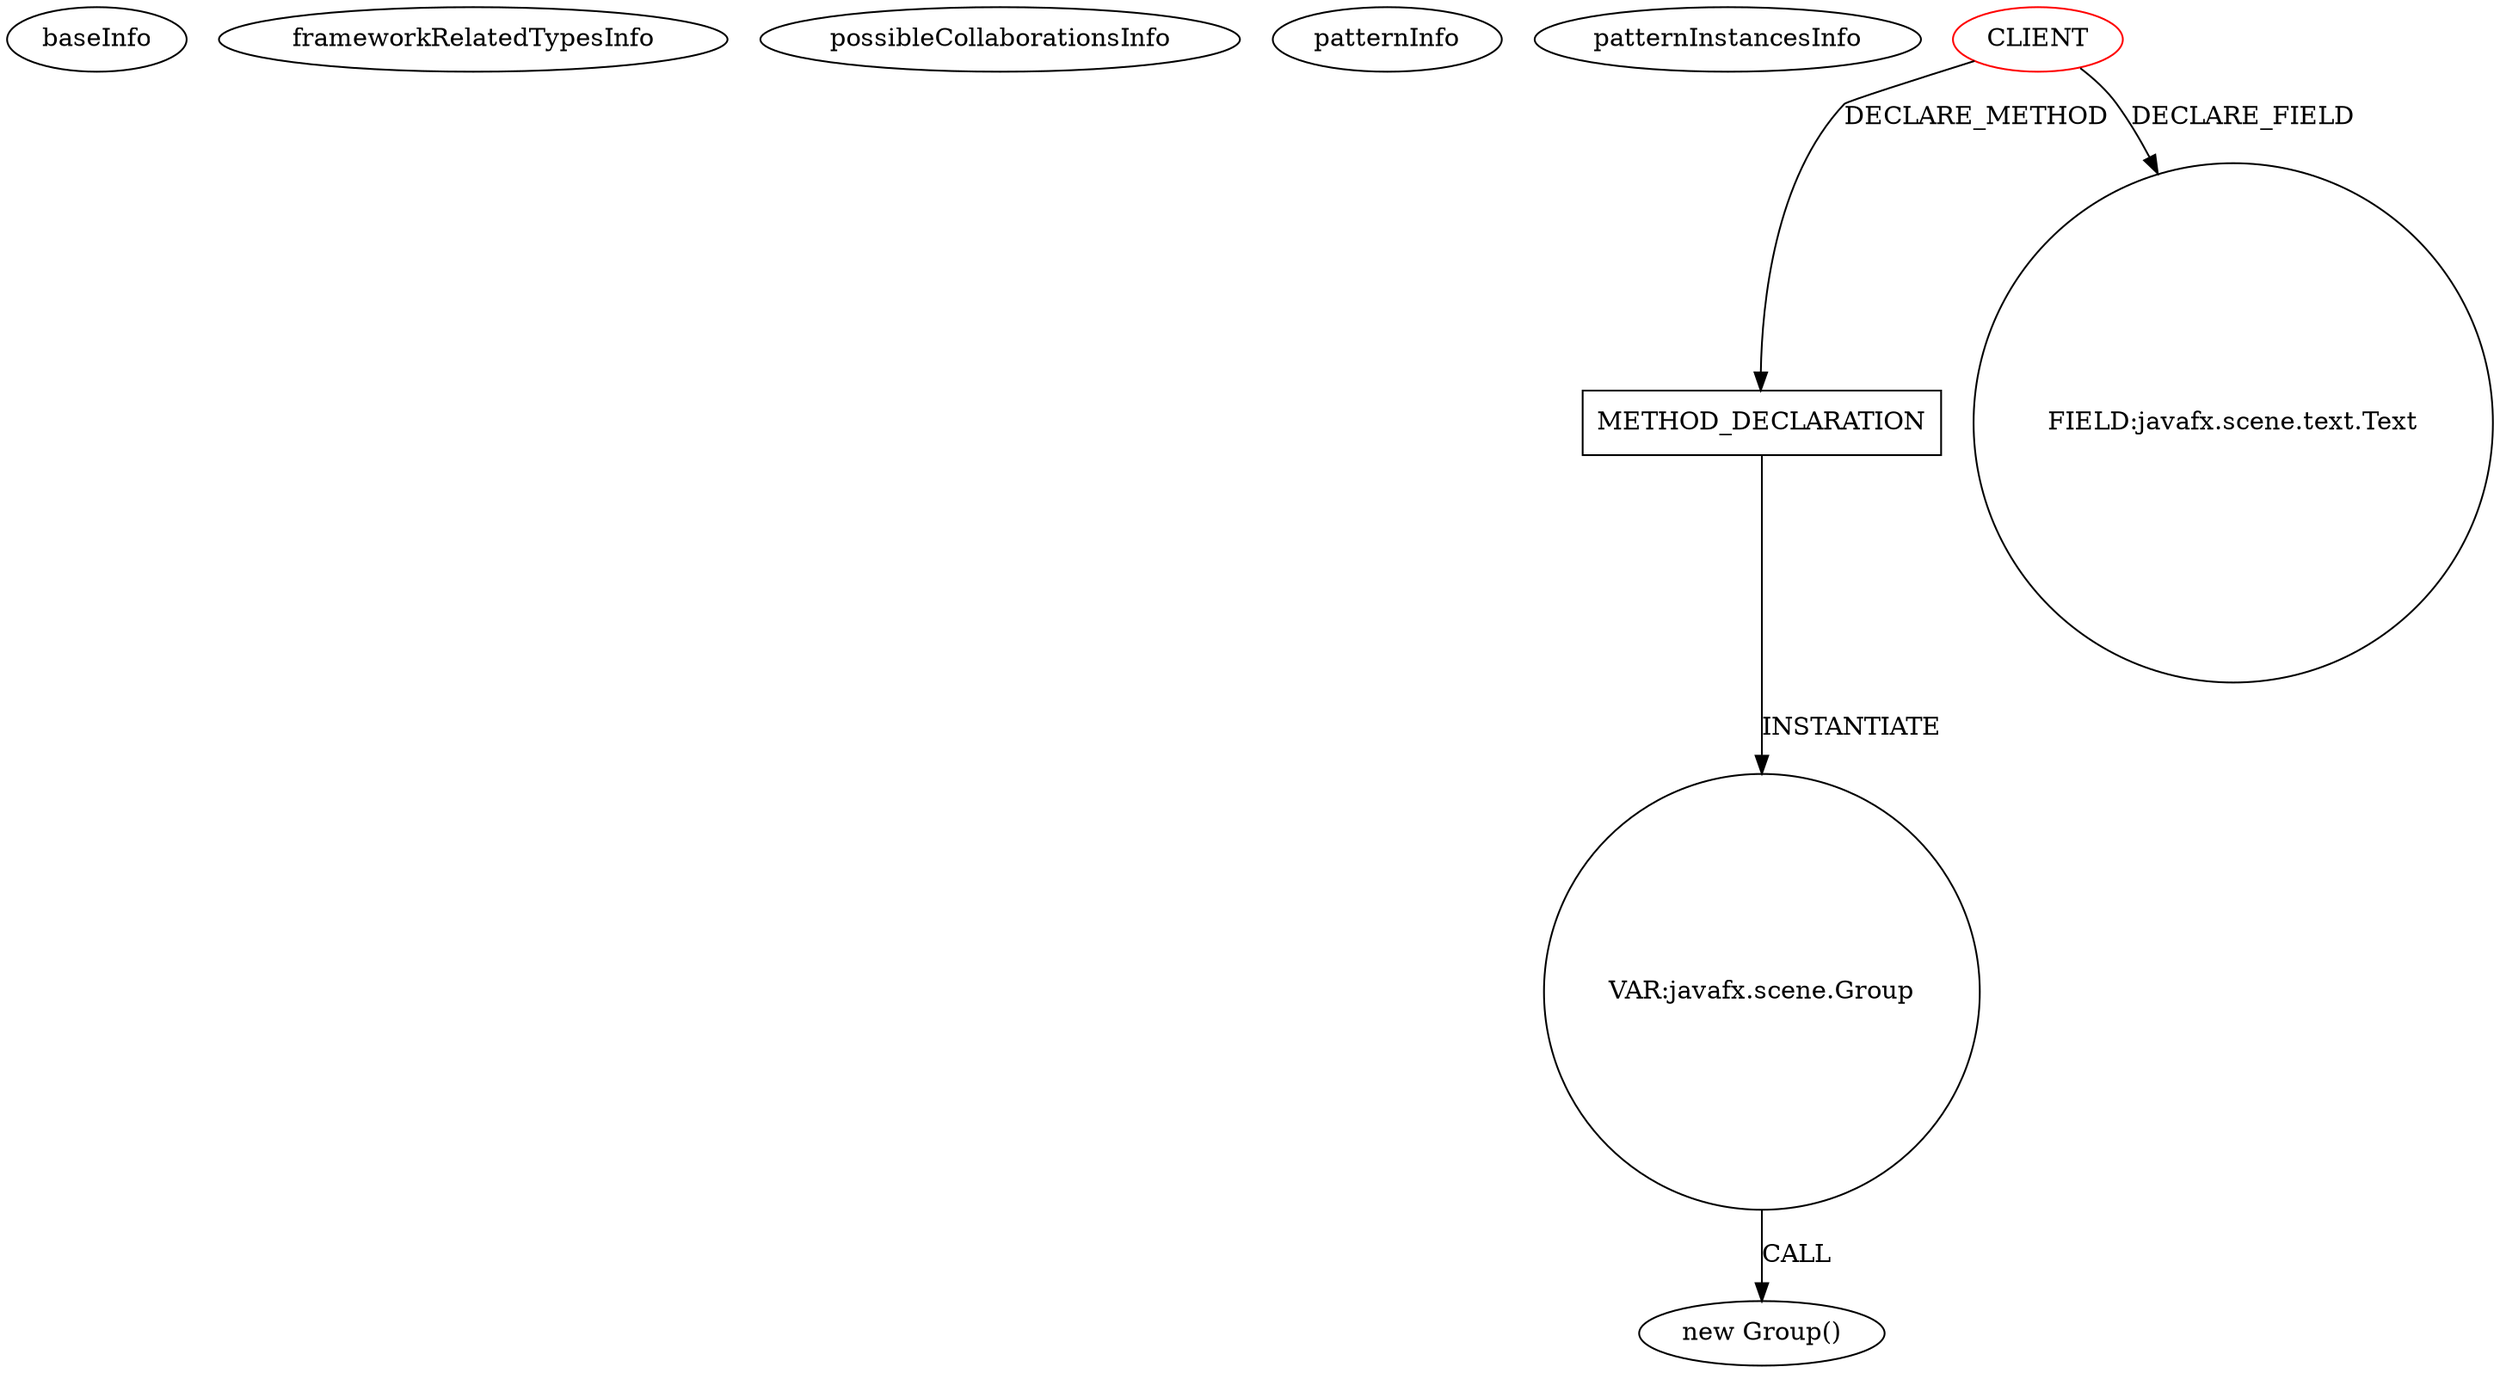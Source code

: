 digraph {
baseInfo[graphId=721,category="pattern",isAnonymous=false,possibleRelation=false]
frameworkRelatedTypesInfo[]
possibleCollaborationsInfo[]
patternInfo[frequency=4.0,patternRootClient=0]
patternInstancesInfo[0="JASCValentine-BrickBreaker~/JASCValentine-BrickBreaker/BrickBreaker-master/src/brickbreaker/Level.java~Level~554",1="MrLoNee-RadialFx~/MrLoNee-RadialFx/RadialFx-master/src/com/mrlonee/radialfx/thermostat/NestNoCss.java~NestNoCss~985",2="Enriqe-Breaking-Bad-Brick-Breaker~/Enriqe-Breaking-Bad-Brick-Breaker/Breaking-Bad-Brick-Breaker-master/src/bbbrickbreaker/Level.java~Level~439",3="MrLoNee-RadialFx~/MrLoNee-RadialFx/RadialFx-master/src/com/mrlonee/radialfx/thermostat/Nest.java~Nest~992"]
178[label="new Group()",vertexType="CONSTRUCTOR_CALL",isFrameworkType=false]
179[label="VAR:javafx.scene.Group",vertexType="VARIABLE_EXPRESION",isFrameworkType=false,shape=circle]
100[label="METHOD_DECLARATION",vertexType="CLIENT_METHOD_DECLARATION",isFrameworkType=false,shape=box]
0[label="CLIENT",vertexType="ROOT_CLIENT_CLASS_DECLARATION",isFrameworkType=false,color=red]
20[label="FIELD:javafx.scene.text.Text",vertexType="FIELD_DECLARATION",isFrameworkType=false,shape=circle]
100->179[label="INSTANTIATE"]
0->100[label="DECLARE_METHOD"]
179->178[label="CALL"]
0->20[label="DECLARE_FIELD"]
}
